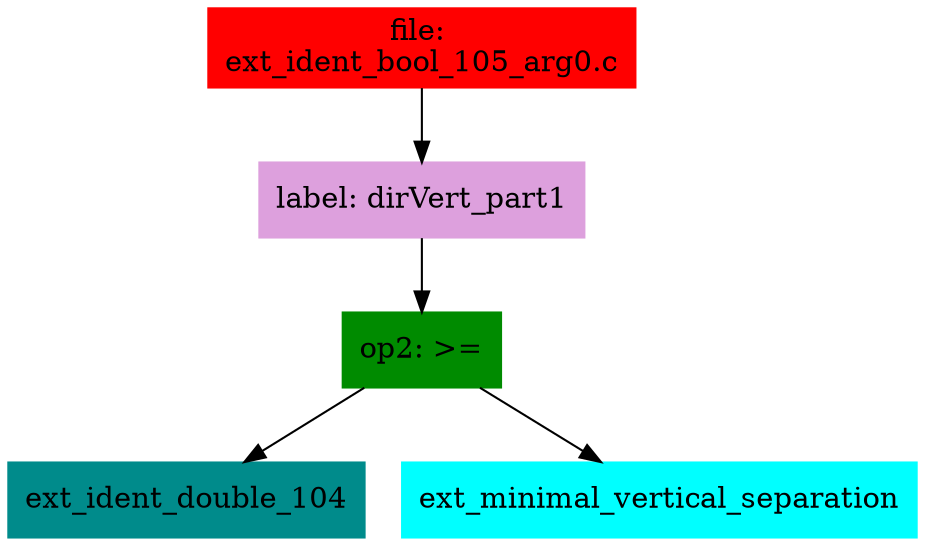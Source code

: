 digraph G {
node [shape=box]

0 [label="file: 
ext_ident_bool_105_arg0.c",color=red, style=filled]
1 [label="label: dirVert_part1",color=plum, style=filled]
0 -> 1
2 [label="op2: >=",color=green4, style=filled]
1 -> 2
3 [label="ext_ident_double_104",color=cyan4, style=filled]
2 -> 3
19 [label="ext_minimal_vertical_separation",color=cyan1, style=filled]
2 -> 19


}

